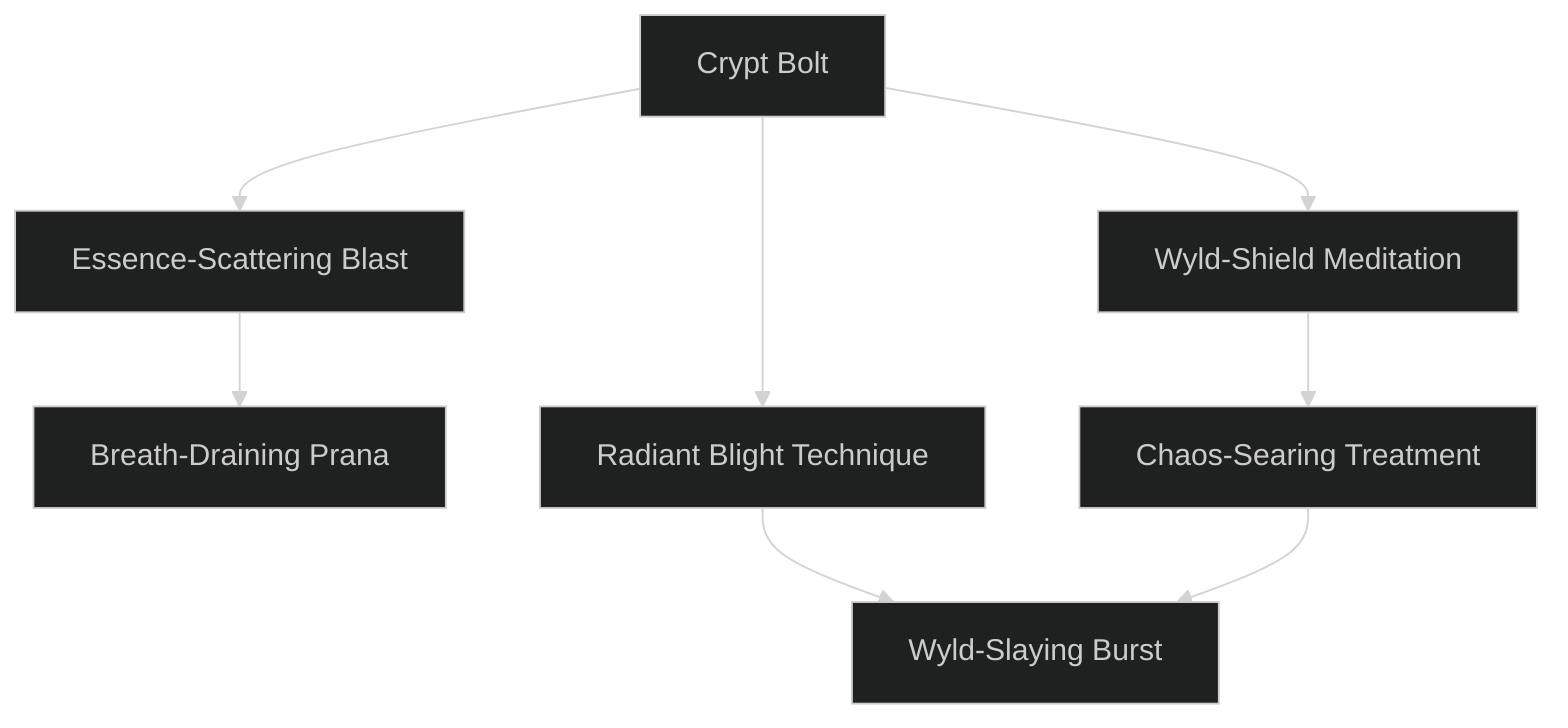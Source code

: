 ---
config:
  theme: dark
---
flowchart TD

    crypt_bolt[Crypt Bolt]
    click crypt_bolt callback "
        Crypt Bolt<br>
        <br>
        Cost: 1 mote per 2L damage<br>
        Duration: Instant<br>
        Type: Simple<br>
        Minimum Lore: 2<br>
        Minimum Essence: 2<br>
        Prerequisite Charms: None<br>
        <br>
        The character reaches out his hand, and a bolt of
        crackling darkness leaps from his outstretched palm. Damage
        inflicted by this Charm manifests as sudden decay:
        Metal corrodes or rusts, while wood and flesh wither away
        as though blighted by disease and aging. The character’s
        player rolls Dexterity + Athletics or Thrown (whichever
        he prefers) to hit, applying an Accuracy bonus equal to his
        permanent Essence. This attack has a range of (the
        character’s permanent Essence x 10) yards and does a base
        damage of 2L for each mote of Essence spent. Against Fair
        Folk and creatures of the Wyld, Crypt Bolt inflicts aggravated
        damage. A character cannot spend more motes on
        this Charm than his Stamina + Lore.
        "

    essence_scattering_blast["Essence-Scattering Blast"]
    crypt_bolt --> essence_scattering_blast
    click essence_scattering_blast callback "
        Essence-Scattering Blast<br>
        <br>
        Cost: 1+ mote, 1 Willpower<br>
        Duration: Instant<br>
        Type: Simple<br>
        Minimum Lore: 3<br>
        Minimum Essence: 2<br>
        Prerequisite Charms: Crypt Bolt<br>
        <br>
        The character extends his arm, and a bolt of coruscating
        energy flies from his fingertips. If this bolt strikes a being
        with an Essence pool, it envelops her in ribbons of black
        lightning and drains her energy. Although it inflicts no
        damage, Essence-Scattering Blast otherwise follows the
        same rules as Crypt Bolt with regards to its Range, Accuracy
        and roll to hit. Victims struck by this attack lose 1 mote of
        Essence for every mote spent activating this Charm, plus a
        number of additional motes equal to the Exalt’s permanent
        Essence. If applicable, victims always lose Peripheral Essence
        before Personal Essence. This Charm dissipates
        harmlessly if it hits anything besides a magical being,
        including unExalted mortals. A character cannot spend
        more motes on this Charm than his Stamina + Lore.
        "

    breath_draining_prana["Breath-Draining Prana"]
    essence_scattering_blast --> breath_draining_prana
    click breath_draining_prana callback "
        Breath-Draining Prana<br>
        <br>
        Cost: 1 mote<br>
        Duration: Instant<br>
        Type: Simple<br>
        Minimum Lore: 5<br>
        Minimum Essence: 2<br>
        Prerequisite Charms: Essence-Scattering Blast<br>
        <br>
        With this Charm, an Abyssal may feed on a target’s
        life force directly without even touching her. The player
        rolls Willpower. Each success inflicts one die of lethal
        damage that can only be soaked with Stamina. For every
        level of damage actually inflicted, the Abyssal regains 1
        mote of Essence. This Charm can also target the Essence
        pool of a magical being, with successes draining
        motes directly on a one-for-one basis. So long as the
        Exalt drains fewer motes than a target’s Stamina, she
        may not even notice the loss — attributing the sudden
        weakness to some other cause. However, Essence drained
        from another magical being’s pool glimmers in the air as
        it flows out of the victim’s mouth and into the Abyssal’s
        own. This Charm can target any being in the
        deathknight’s line of sight.
        "

    radiant_blight_technique["Radiant Blight Technique"]
    crypt_bolt --> radiant_blight_technique
    click radiant_blight_technique callback "
        Radiant Blight Technique<br>
        <br>
        Cost: 5 motes<br>
        Duration: Instant<br>
        Type: Simple<br>
        Minimum Lore: 3<br>
        Minimum Essence: 2<br>
        Prerequisite Charms: Crypt Bolt<br>
        <br>
        By forcing death Essence into the land around her, the
        deathknight can destroy all the plant life in the vicinity
        and seriously damage the creatures that live there. The
        Abyssal’s player rolls Charisma + Lore. All plants within
        a circular area with radius equal to the number of successes
        rolled in yards wither and die. All animals and people
        within that radius, including other Exalted, suffer dice of
        lethal damage equal to the character’s permanent Essence.
        The damage from this Charm is soaked only with the
        character’s natural soak.
        "

    wyld_shield_meditation["Wyld-Shield Meditation"]
    crypt_bolt --> wyld_shield_meditation
    click wyld_shield_meditation callback "
        Wyld-Shield Meditation<br>
        <br>
        Cost: 10 motes, 1 Willpower<br>
        Duration: Special<br>
        Type: Simple<br>
        Minimum Lore: 3<br>
        Minimum Essence: 2<br>
        Prerequisite Charms: Crypt Bolt<br>
        <br>
        Whereas the Wyld embodies growth and untamed
        possibility, the Underworld represents death and ultimate
        stagnation. As such, Abyssal Exalted with this
        Charm can channel their death-tainted Essence to shield
        them from the warping effects of Wyld energies. With
        this Charm invoked, the character and her possessions
        (an amount that can equal a fully laden horse if mounted)
        can venture in the most chaotic regions of the Wyld
        without suffering any change of form. Additionally, the
        character can add her permanent Essence to her soak
        (and other applicable rolls) to resist greater Fair Folk
        magic. Wyld Shield Meditation lasts as long as the Exalt
        desires, although each hour that the user maintains it
        inflicts one level of unsoakable bashing damage to her.
        "

    chaos_searing_treatment["Chaos-Searing Treatment"]
    wyld_shield_meditation --> chaos_searing_treatment
    click chaos_searing_treatment callback "
        Chaos-Searing Treatment<br>
        <br>
        Cost: 5 motes<br>
        Duration: One scene<br>
        Type: Simple<br>
        Minimum Lore: 3<br>
        Minimum Essence: 2<br>
        Prerequisite Charms: Wyld Shield Meditation<br>
        <br>
        With this Charm, an Abyssal may channel soul-
        numbing death Essence into a weapon. For the rest of the
        scene, the weapon inflicts aggravated damage on Fair Folk
        and Wyld beasts as though it was made of cold iron.
        "

    wyld_slaying_burst["Wyld-Slaying Burst"]
    radiant_blight_technique --> wyld_slaying_burst
    chaos_searing_treatment --> wyld_slaying_burst
    click wyld_slaying_burst callback "
        Wyld-Slaying Burst<br>
        <br>
        Cost: 30 motes, 1 Willpower, one lethal health level, 3 experience points<br>
        Duration: Instant<br>
        Type: Simple<br>
        Minimum Lore: 5<br>
        Minimum Essence: 3<br>
        Prerequisite Charms: Radiant Blight Technique, Chaos-Searing Treatment<br>
        <br>
        With this Charm, an Abyssal may unleash the full
        force of the Underworld against the twin enemies of life
        and Wyld. This blast erupts as a spherical shockwave from
        the deathknight, withering trees and eroding rocks even as
        it sucks color and life from the landscape. The Abyssal’s
        player rolls Intelligence + Lore + Essence. All Fair Folk
        and Wyld-spawned mutants in the area of effect suffer
        levels of unsoakable aggravated damage equal to the number
        of successes rolled. Fae slain by this Charm disintegrate
        outright, the glamour of their bodies evaporating under
        the onslaught of necrotic energy. Living beings inside the
        blast zone suffer dice of lethal damage equal to the Abyssal’s
        Lore rating. This burst extends to a radius of (the character’s
        permanent Essence x 10) yards. Once this Charm has been
        used on an area, nothing will grow within the barren circle
        for months —or even years.
        "